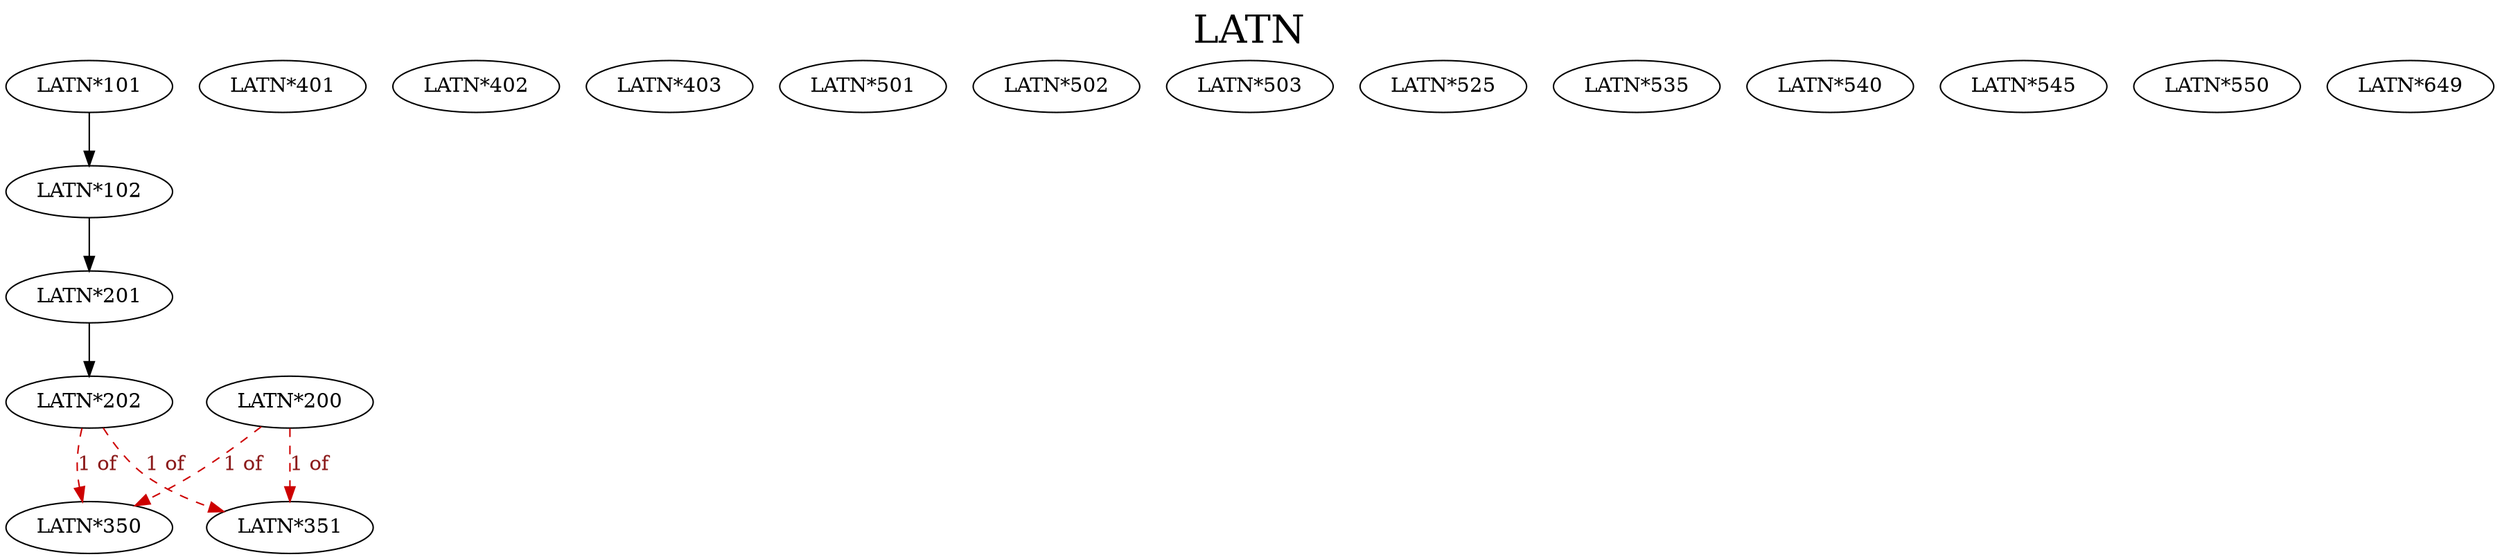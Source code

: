 digraph LATN {
labelloc = "t";
label = "LATN"
fontsize = 27;
"LATN*101"
"LATN*101" -> "LATN*102" [style=solid]
"LATN*102" -> "LATN*201" [style=solid]
"LATN*201" -> "LATN*202" [style=solid]
"LATN*202" -> "LATN*350" [style=dashed] [label="1 of", fontcolor=firebrick4] [color=red3]
"LATN*200" -> "LATN*350" [style=dashed] [label="1 of", fontcolor=firebrick4] [color=red3]
"LATN*200" -> "LATN*351" [style=dashed] [label="1 of", fontcolor=firebrick4] [color=red3]
"LATN*202" -> "LATN*351" [style=dashed] [label="1 of", fontcolor=firebrick4] [color=red3]
"LATN*401"
"LATN*402"
"LATN*403"
"LATN*501"
"LATN*502"
"LATN*503"
"LATN*525"
"LATN*535"
"LATN*540"
"LATN*545"
"LATN*550"
"LATN*649"
}
